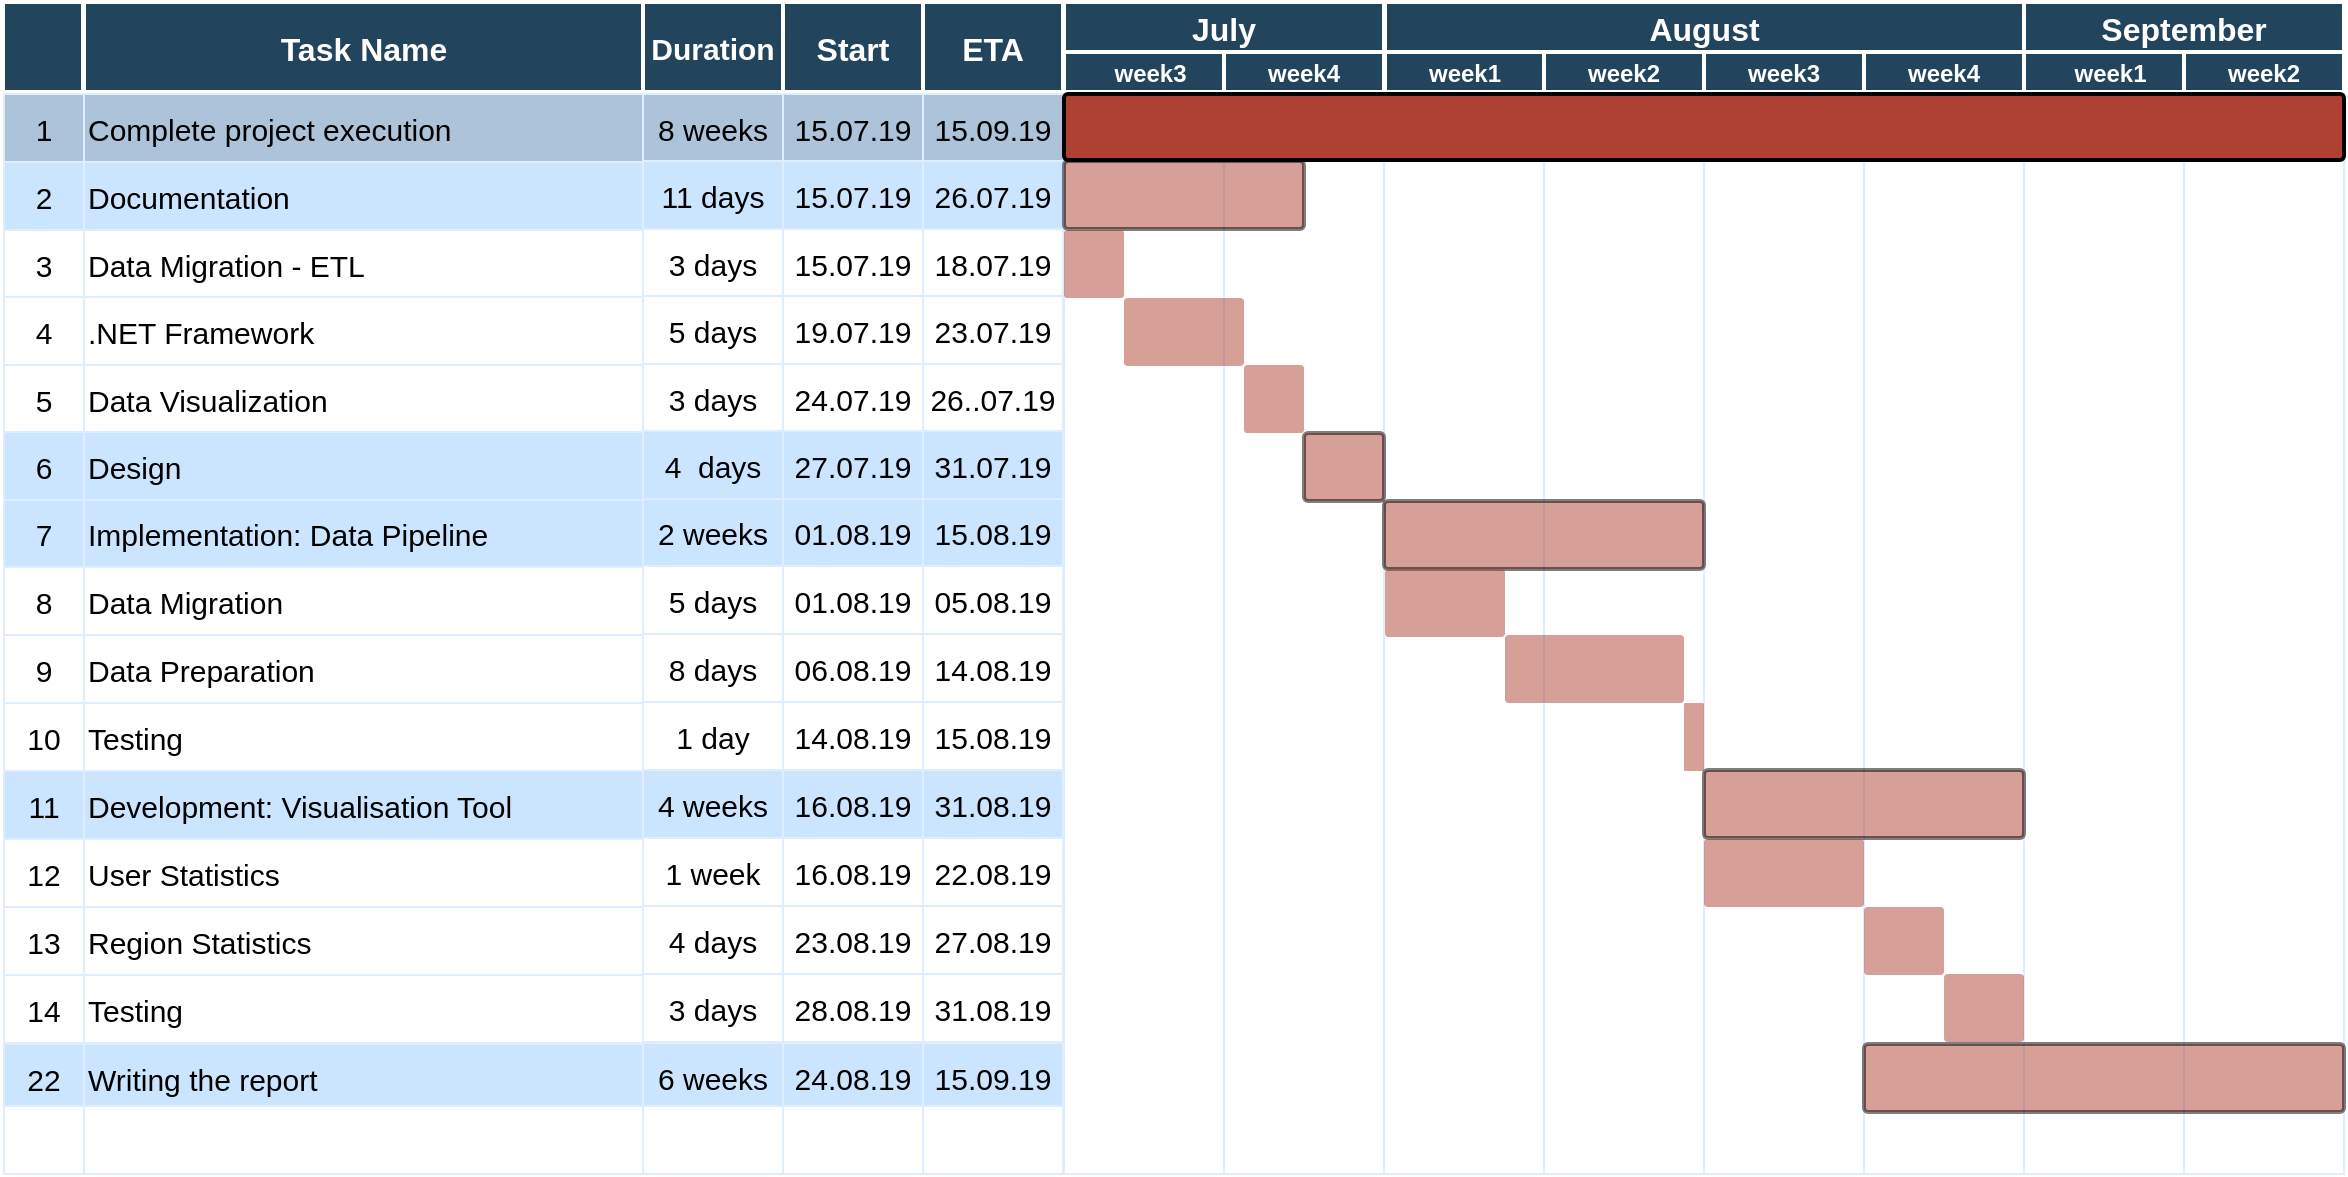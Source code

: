 <mxfile version="14.1.2" type="github">
  <diagram id="drVq_PaLE7wuNM3qGviF" name="Page-1">
    <mxGraphModel dx="1221" dy="645" grid="1" gridSize="10" guides="1" tooltips="1" connect="1" arrows="1" fold="1" page="1" pageScale="1" pageWidth="1100" pageHeight="850" math="0" shadow="0">
      <root>
        <mxCell id="0" />
        <mxCell id="1" parent="0" />
        <mxCell id="we7tyZnIPFZZJsoOy4wh-1" value="July" style="fillColor=#23445D;strokeColor=#FFFFFF;strokeWidth=2;fontColor=#FFFFFF;fontStyle=1;fontSize=16;" vertex="1" parent="1">
          <mxGeometry x="680" y="273" width="160" height="25" as="geometry" />
        </mxCell>
        <mxCell id="we7tyZnIPFZZJsoOy4wh-2" value="week3" style="fillColor=#23445D;strokeColor=#FFFFFF;strokeWidth=2;fontColor=#FFFFFF;fontStyle=1" vertex="1" parent="1">
          <mxGeometry x="680" y="298" width="86.5" height="20" as="geometry" />
        </mxCell>
        <mxCell id="we7tyZnIPFZZJsoOy4wh-3" value="week4" style="fillColor=#23445D;strokeColor=#FFFFFF;strokeWidth=2;fontColor=#FFFFFF;fontStyle=1" vertex="1" parent="1">
          <mxGeometry x="760.0" y="298" width="80" height="20" as="geometry" />
        </mxCell>
        <mxCell id="we7tyZnIPFZZJsoOy4wh-4" value="August" style="fillColor=#23445D;strokeColor=#FFFFFF;strokeWidth=2;fontColor=#FFFFFF;fontStyle=1;fontSize=16;" vertex="1" parent="1">
          <mxGeometry x="840.5" y="273" width="319.5" height="25" as="geometry" />
        </mxCell>
        <mxCell id="we7tyZnIPFZZJsoOy4wh-5" value="week1" style="fillColor=#23445D;strokeColor=#FFFFFF;strokeWidth=2;fontColor=#FFFFFF;fontStyle=1" vertex="1" parent="1">
          <mxGeometry x="840.5" y="298.0" width="80" height="20" as="geometry" />
        </mxCell>
        <mxCell id="we7tyZnIPFZZJsoOy4wh-6" value="week2" style="fillColor=#23445D;strokeColor=#FFFFFF;strokeWidth=2;fontColor=#FFFFFF;fontStyle=1" vertex="1" parent="1">
          <mxGeometry x="920.0" y="298.0" width="80" height="20" as="geometry" />
        </mxCell>
        <mxCell id="we7tyZnIPFZZJsoOy4wh-7" value="week3" style="fillColor=#23445D;strokeColor=#FFFFFF;strokeWidth=2;fontColor=#FFFFFF;fontStyle=1" vertex="1" parent="1">
          <mxGeometry x="1000.0" y="298.0" width="80" height="20" as="geometry" />
        </mxCell>
        <mxCell id="we7tyZnIPFZZJsoOy4wh-8" value="week4" style="fillColor=#23445D;strokeColor=#FFFFFF;strokeWidth=2;fontColor=#FFFFFF;fontStyle=1" vertex="1" parent="1">
          <mxGeometry x="1080" y="298" width="80" height="20" as="geometry" />
        </mxCell>
        <mxCell id="we7tyZnIPFZZJsoOy4wh-36" value="Task Name" style="fillColor=#23445D;strokeColor=#FFFFFF;strokeWidth=2;fontColor=#FFFFFF;fontStyle=1;fontSize=16;" vertex="1" parent="1">
          <mxGeometry x="190" y="273" width="280" height="45" as="geometry" />
        </mxCell>
        <mxCell id="we7tyZnIPFZZJsoOy4wh-37" value="" style="fillColor=#23445D;strokeColor=#FFFFFF;strokeWidth=2;fontColor=#FFFFFF;fontStyle=1" vertex="1" parent="1">
          <mxGeometry x="149.5" y="273" width="40" height="45" as="geometry" />
        </mxCell>
        <mxCell id="we7tyZnIPFZZJsoOy4wh-38" value="Duration" style="fillColor=#23445D;strokeColor=#FFFFFF;strokeWidth=2;fontColor=#FFFFFF;fontStyle=1;fontSize=15;" vertex="1" parent="1">
          <mxGeometry x="469.5" y="273" width="70" height="45" as="geometry" />
        </mxCell>
        <mxCell id="we7tyZnIPFZZJsoOy4wh-39" value="Start" style="fillColor=#23445D;strokeColor=#FFFFFF;strokeWidth=2;fontColor=#FFFFFF;fontStyle=1;fontSize=16;" vertex="1" parent="1">
          <mxGeometry x="539.5" y="273" width="70" height="45" as="geometry" />
        </mxCell>
        <mxCell id="we7tyZnIPFZZJsoOy4wh-40" value="ETA" style="fillColor=#23445D;strokeColor=#FFFFFF;strokeWidth=2;fontColor=#FFFFFF;fontStyle=1;fontSize=16;" vertex="1" parent="1">
          <mxGeometry x="609.5" y="273" width="70" height="45" as="geometry" />
        </mxCell>
        <mxCell id="we7tyZnIPFZZJsoOy4wh-41" value="1" style="strokeColor=#DEEDFF;fillColor=#ADC3D9;fontSize=15;fontFamily=Helvetica;" vertex="1" parent="1">
          <mxGeometry x="150" y="319" width="40" height="34" as="geometry" />
        </mxCell>
        <mxCell id="we7tyZnIPFZZJsoOy4wh-42" value="Complete project execution" style="align=left;strokeColor=#DEEDFF;fillColor=#ADC3D9;fontSize=15;fontFamily=Helvetica;" vertex="1" parent="1">
          <mxGeometry x="190" y="319" width="280" height="34" as="geometry" />
        </mxCell>
        <mxCell id="we7tyZnIPFZZJsoOy4wh-43" value="8 weeks" style="strokeColor=#DEEDFF;fillColor=#ADC3D9;fontSize=15;fontFamily=Helvetica;" vertex="1" parent="1">
          <mxGeometry x="469.5" y="319" width="70" height="34" as="geometry" />
        </mxCell>
        <mxCell id="we7tyZnIPFZZJsoOy4wh-44" value="15.07.19" style="strokeColor=#DEEDFF;fillColor=#ADC3D9;fontSize=15;fontFamily=Helvetica;" vertex="1" parent="1">
          <mxGeometry x="539.5" y="319" width="70" height="34" as="geometry" />
        </mxCell>
        <mxCell id="we7tyZnIPFZZJsoOy4wh-45" value="15.09.19" style="strokeColor=#DEEDFF;fillColor=#ADC3D9;fontSize=15;fontFamily=Helvetica;" vertex="1" parent="1">
          <mxGeometry x="609.5" y="319.0" width="70" height="34" as="geometry" />
        </mxCell>
        <mxCell id="we7tyZnIPFZZJsoOy4wh-46" value="2" style="strokeColor=#DEEDFF;fillColor=#CCE5FF;fontSize=15;fontFamily=Helvetica;" vertex="1" parent="1">
          <mxGeometry x="150.0" y="353" width="40" height="34" as="geometry" />
        </mxCell>
        <mxCell id="we7tyZnIPFZZJsoOy4wh-47" value="Documentation" style="align=left;strokeColor=#DEEDFF;fillColor=#CCE5FF;fontSize=15;fontFamily=Helvetica;" vertex="1" parent="1">
          <mxGeometry x="190.0" y="353" width="280" height="34" as="geometry" />
        </mxCell>
        <mxCell id="we7tyZnIPFZZJsoOy4wh-48" value="11 days" style="strokeColor=#DEEDFF;fillColor=#CCE5FF;fontSize=15;fontFamily=Helvetica;" vertex="1" parent="1">
          <mxGeometry x="469.5" y="352.5" width="70" height="34" as="geometry" />
        </mxCell>
        <mxCell id="we7tyZnIPFZZJsoOy4wh-49" value="15.07.19" style="strokeColor=#DEEDFF;fillColor=#CCE5FF;fontSize=15;fontFamily=Helvetica;" vertex="1" parent="1">
          <mxGeometry x="539.5" y="352.5" width="70" height="34" as="geometry" />
        </mxCell>
        <mxCell id="we7tyZnIPFZZJsoOy4wh-50" value="26.07.19" style="strokeColor=#DEEDFF;fillColor=#CCE5FF;fontSize=15;fontFamily=Helvetica;" vertex="1" parent="1">
          <mxGeometry x="609.5" y="352.5" width="70" height="34" as="geometry" />
        </mxCell>
        <mxCell id="we7tyZnIPFZZJsoOy4wh-51" value="3" style="strokeColor=#DEEDFF;fontSize=15;fontFamily=Helvetica;" vertex="1" parent="1">
          <mxGeometry x="150.0" y="387.0" width="40" height="34" as="geometry" />
        </mxCell>
        <mxCell id="we7tyZnIPFZZJsoOy4wh-52" value="Data Migration - ETL" style="align=left;strokeColor=#DEEDFF;fontSize=15;fontFamily=Helvetica;" vertex="1" parent="1">
          <mxGeometry x="190.0" y="387.0" width="280" height="34" as="geometry" />
        </mxCell>
        <mxCell id="we7tyZnIPFZZJsoOy4wh-53" value="3 days" style="strokeColor=#DEEDFF;fontSize=15;fontFamily=Helvetica;" vertex="1" parent="1">
          <mxGeometry x="469.5" y="386.5" width="70" height="34" as="geometry" />
        </mxCell>
        <mxCell id="we7tyZnIPFZZJsoOy4wh-54" value="15.07.19" style="strokeColor=#DEEDFF;fontSize=15;fontFamily=Helvetica;" vertex="1" parent="1">
          <mxGeometry x="539.5" y="386.5" width="70" height="34" as="geometry" />
        </mxCell>
        <mxCell id="we7tyZnIPFZZJsoOy4wh-55" value="18.07.19" style="strokeColor=#DEEDFF;fontSize=15;fontFamily=Helvetica;" vertex="1" parent="1">
          <mxGeometry x="609.5" y="386.5" width="70" height="34" as="geometry" />
        </mxCell>
        <mxCell id="we7tyZnIPFZZJsoOy4wh-56" value="4" style="strokeColor=#DEEDFF;fontSize=15;fontFamily=Helvetica;" vertex="1" parent="1">
          <mxGeometry x="150" y="420.5" width="40" height="34" as="geometry" />
        </mxCell>
        <mxCell id="we7tyZnIPFZZJsoOy4wh-57" value=".NET Framework" style="align=left;strokeColor=#DEEDFF;fontSize=15;fontFamily=Helvetica;" vertex="1" parent="1">
          <mxGeometry x="190" y="420.5" width="280" height="34" as="geometry" />
        </mxCell>
        <mxCell id="we7tyZnIPFZZJsoOy4wh-58" value="5 days" style="strokeColor=#DEEDFF;fontSize=15;fontFamily=Helvetica;" vertex="1" parent="1">
          <mxGeometry x="469.5" y="420" width="70" height="34" as="geometry" />
        </mxCell>
        <mxCell id="we7tyZnIPFZZJsoOy4wh-59" value="19.07.19" style="strokeColor=#DEEDFF;fontSize=15;fontFamily=Helvetica;" vertex="1" parent="1">
          <mxGeometry x="539.5" y="420" width="70" height="34" as="geometry" />
        </mxCell>
        <mxCell id="we7tyZnIPFZZJsoOy4wh-60" value="23.07.19" style="strokeColor=#DEEDFF;fontSize=15;fontFamily=Helvetica;" vertex="1" parent="1">
          <mxGeometry x="609.5" y="420.0" width="70" height="34" as="geometry" />
        </mxCell>
        <mxCell id="we7tyZnIPFZZJsoOy4wh-61" value="5" style="strokeColor=#DEEDFF;fontSize=15;fontFamily=Helvetica;" vertex="1" parent="1">
          <mxGeometry x="150.0" y="454.5" width="40" height="34" as="geometry" />
        </mxCell>
        <mxCell id="we7tyZnIPFZZJsoOy4wh-62" value="Data Visualization" style="align=left;strokeColor=#DEEDFF;fontSize=15;fontFamily=Helvetica;" vertex="1" parent="1">
          <mxGeometry x="190.0" y="454.5" width="280" height="34" as="geometry" />
        </mxCell>
        <mxCell id="we7tyZnIPFZZJsoOy4wh-63" value="3 days" style="strokeColor=#DEEDFF;fontSize=15;fontFamily=Helvetica;" vertex="1" parent="1">
          <mxGeometry x="469.5" y="454" width="70" height="34" as="geometry" />
        </mxCell>
        <mxCell id="we7tyZnIPFZZJsoOy4wh-64" value="24.07.19" style="strokeColor=#DEEDFF;fontSize=15;fontFamily=Helvetica;" vertex="1" parent="1">
          <mxGeometry x="539.5" y="454" width="70" height="34" as="geometry" />
        </mxCell>
        <mxCell id="we7tyZnIPFZZJsoOy4wh-65" value="26..07.19" style="strokeColor=#DEEDFF;fontSize=15;fontFamily=Helvetica;" vertex="1" parent="1">
          <mxGeometry x="609.5" y="454.0" width="70" height="34" as="geometry" />
        </mxCell>
        <mxCell id="we7tyZnIPFZZJsoOy4wh-66" value="7" style="strokeColor=#DEEDFF;fillColor=#CCE5FF;fontSize=15;fontFamily=Helvetica;" vertex="1" parent="1">
          <mxGeometry x="150.0" y="521.5" width="40" height="34" as="geometry" />
        </mxCell>
        <mxCell id="we7tyZnIPFZZJsoOy4wh-67" value="Implementation: Data Pipeline" style="align=left;strokeColor=#DEEDFF;fillColor=#CCE5FF;fontSize=15;fontFamily=Helvetica;" vertex="1" parent="1">
          <mxGeometry x="190.0" y="521.5" width="280" height="34" as="geometry" />
        </mxCell>
        <mxCell id="we7tyZnIPFZZJsoOy4wh-68" value="2 weeks" style="strokeColor=#DEEDFF;fillColor=#CCE5FF;fontSize=15;fontFamily=Helvetica;" vertex="1" parent="1">
          <mxGeometry x="469.5" y="521.0" width="70" height="34" as="geometry" />
        </mxCell>
        <mxCell id="we7tyZnIPFZZJsoOy4wh-69" value="01.08.19" style="strokeColor=#DEEDFF;fillColor=#CCE5FF;fontSize=15;fontFamily=Helvetica;" vertex="1" parent="1">
          <mxGeometry x="539.5" y="521.0" width="70" height="34" as="geometry" />
        </mxCell>
        <mxCell id="we7tyZnIPFZZJsoOy4wh-70" value="15.08.19" style="strokeColor=#DEEDFF;fillColor=#CCE5FF;fontSize=15;fontFamily=Helvetica;" vertex="1" parent="1">
          <mxGeometry x="609.5" y="521.0" width="70" height="34" as="geometry" />
        </mxCell>
        <mxCell id="we7tyZnIPFZZJsoOy4wh-71" value="8" style="strokeColor=#DEEDFF;fontSize=15;fontFamily=Helvetica;" vertex="1" parent="1">
          <mxGeometry x="150.0" y="555.5" width="40" height="34" as="geometry" />
        </mxCell>
        <mxCell id="we7tyZnIPFZZJsoOy4wh-72" value="Data Migration" style="align=left;strokeColor=#DEEDFF;fontSize=15;fontFamily=Helvetica;" vertex="1" parent="1">
          <mxGeometry x="190.0" y="555.5" width="280" height="34" as="geometry" />
        </mxCell>
        <mxCell id="we7tyZnIPFZZJsoOy4wh-73" value="5 days" style="strokeColor=#DEEDFF;fontSize=15;fontFamily=Helvetica;" vertex="1" parent="1">
          <mxGeometry x="469.5" y="555.0" width="70" height="34" as="geometry" />
        </mxCell>
        <mxCell id="we7tyZnIPFZZJsoOy4wh-74" value="01.08.19" style="strokeColor=#DEEDFF;fontSize=15;fontFamily=Helvetica;" vertex="1" parent="1">
          <mxGeometry x="539.5" y="555.0" width="70" height="34" as="geometry" />
        </mxCell>
        <mxCell id="we7tyZnIPFZZJsoOy4wh-75" value="05.08.19" style="strokeColor=#DEEDFF;fontSize=15;fontFamily=Helvetica;" vertex="1" parent="1">
          <mxGeometry x="609.5" y="555.0" width="70" height="34" as="geometry" />
        </mxCell>
        <mxCell id="we7tyZnIPFZZJsoOy4wh-76" value="9" style="strokeColor=#DEEDFF;fontSize=15;fontFamily=Helvetica;" vertex="1" parent="1">
          <mxGeometry x="150.0" y="589.5" width="40" height="34" as="geometry" />
        </mxCell>
        <mxCell id="we7tyZnIPFZZJsoOy4wh-77" value="Data Preparation" style="align=left;strokeColor=#DEEDFF;fontSize=15;fontFamily=Helvetica;" vertex="1" parent="1">
          <mxGeometry x="190.0" y="589.5" width="280" height="34" as="geometry" />
        </mxCell>
        <mxCell id="we7tyZnIPFZZJsoOy4wh-78" value="8 days" style="strokeColor=#DEEDFF;fontSize=15;fontFamily=Helvetica;" vertex="1" parent="1">
          <mxGeometry x="469.5" y="589.0" width="70" height="34" as="geometry" />
        </mxCell>
        <mxCell id="we7tyZnIPFZZJsoOy4wh-79" value="06.08.19" style="strokeColor=#DEEDFF;fontSize=15;fontFamily=Helvetica;" vertex="1" parent="1">
          <mxGeometry x="539.5" y="589.0" width="70" height="34" as="geometry" />
        </mxCell>
        <mxCell id="we7tyZnIPFZZJsoOy4wh-80" value="14.08.19" style="strokeColor=#DEEDFF;fontSize=15;fontFamily=Helvetica;" vertex="1" parent="1">
          <mxGeometry x="609.5" y="589.0" width="70" height="34" as="geometry" />
        </mxCell>
        <mxCell id="we7tyZnIPFZZJsoOy4wh-81" value="10" style="strokeColor=#DEEDFF;fontSize=15;fontFamily=Helvetica;" vertex="1" parent="1">
          <mxGeometry x="150.0" y="623.5" width="40" height="34" as="geometry" />
        </mxCell>
        <mxCell id="we7tyZnIPFZZJsoOy4wh-82" value="Testing" style="align=left;strokeColor=#DEEDFF;fontSize=15;fontFamily=Helvetica;" vertex="1" parent="1">
          <mxGeometry x="190.0" y="623.5" width="280" height="34" as="geometry" />
        </mxCell>
        <mxCell id="we7tyZnIPFZZJsoOy4wh-83" value="1 day" style="strokeColor=#DEEDFF;fontSize=15;fontFamily=Helvetica;" vertex="1" parent="1">
          <mxGeometry x="469.5" y="623.0" width="70" height="34" as="geometry" />
        </mxCell>
        <mxCell id="we7tyZnIPFZZJsoOy4wh-84" value="14.08.19" style="strokeColor=#DEEDFF;fontSize=15;fontFamily=Helvetica;" vertex="1" parent="1">
          <mxGeometry x="539.5" y="623.0" width="70" height="34" as="geometry" />
        </mxCell>
        <mxCell id="we7tyZnIPFZZJsoOy4wh-85" value="15.08.19" style="strokeColor=#DEEDFF;fontSize=15;fontFamily=Helvetica;" vertex="1" parent="1">
          <mxGeometry x="609.5" y="623.0" width="70" height="34" as="geometry" />
        </mxCell>
        <mxCell id="we7tyZnIPFZZJsoOy4wh-86" value="11" style="strokeColor=#DEEDFF;fillColor=#CCE5FF;fontSize=15;fontFamily=Helvetica;" vertex="1" parent="1">
          <mxGeometry x="150.0" y="657.5" width="40" height="34" as="geometry" />
        </mxCell>
        <mxCell id="we7tyZnIPFZZJsoOy4wh-87" value="Development: Visualisation Tool" style="align=left;strokeColor=#DEEDFF;fillColor=#CCE5FF;fontSize=15;fontFamily=Helvetica;" vertex="1" parent="1">
          <mxGeometry x="190.0" y="657.5" width="280" height="34" as="geometry" />
        </mxCell>
        <mxCell id="we7tyZnIPFZZJsoOy4wh-88" value="4 weeks" style="strokeColor=#DEEDFF;fillColor=#CCE5FF;fontSize=15;fontFamily=Helvetica;" vertex="1" parent="1">
          <mxGeometry x="469.5" y="657.0" width="70" height="34" as="geometry" />
        </mxCell>
        <mxCell id="we7tyZnIPFZZJsoOy4wh-89" value="16.08.19" style="strokeColor=#DEEDFF;fillColor=#CCE5FF;fontSize=15;fontFamily=Helvetica;" vertex="1" parent="1">
          <mxGeometry x="539.5" y="657.0" width="70" height="34" as="geometry" />
        </mxCell>
        <mxCell id="we7tyZnIPFZZJsoOy4wh-90" value="31.08.19" style="strokeColor=#DEEDFF;fillColor=#CCE5FF;fontSize=15;fontFamily=Helvetica;" vertex="1" parent="1">
          <mxGeometry x="609.5" y="657.0" width="70" height="34" as="geometry" />
        </mxCell>
        <mxCell id="we7tyZnIPFZZJsoOy4wh-91" value="12" style="strokeColor=#DEEDFF;fontSize=15;fontFamily=Helvetica;" vertex="1" parent="1">
          <mxGeometry x="150.0" y="691.5" width="40" height="34" as="geometry" />
        </mxCell>
        <mxCell id="we7tyZnIPFZZJsoOy4wh-92" value="User Statistics" style="align=left;strokeColor=#DEEDFF;fontSize=15;fontFamily=Helvetica;" vertex="1" parent="1">
          <mxGeometry x="190.0" y="691.5" width="280" height="34" as="geometry" />
        </mxCell>
        <mxCell id="we7tyZnIPFZZJsoOy4wh-93" value="1 week" style="strokeColor=#DEEDFF;fontSize=15;fontFamily=Helvetica;" vertex="1" parent="1">
          <mxGeometry x="469.5" y="691.0" width="70" height="34" as="geometry" />
        </mxCell>
        <mxCell id="we7tyZnIPFZZJsoOy4wh-94" value="16.08.19" style="strokeColor=#DEEDFF;fontSize=15;fontFamily=Helvetica;" vertex="1" parent="1">
          <mxGeometry x="539.5" y="691.0" width="70" height="34" as="geometry" />
        </mxCell>
        <mxCell id="we7tyZnIPFZZJsoOy4wh-95" value="22.08.19" style="strokeColor=#DEEDFF;fontSize=15;fontFamily=Helvetica;" vertex="1" parent="1">
          <mxGeometry x="609.5" y="691.0" width="70" height="34" as="geometry" />
        </mxCell>
        <mxCell id="we7tyZnIPFZZJsoOy4wh-96" value="13" style="strokeColor=#DEEDFF;fontSize=15;fontFamily=Helvetica;" vertex="1" parent="1">
          <mxGeometry x="150.0" y="725.5" width="40" height="34" as="geometry" />
        </mxCell>
        <mxCell id="we7tyZnIPFZZJsoOy4wh-97" value="Region Statistics" style="align=left;strokeColor=#DEEDFF;fontSize=15;fontFamily=Helvetica;" vertex="1" parent="1">
          <mxGeometry x="190.0" y="725.5" width="280" height="34" as="geometry" />
        </mxCell>
        <mxCell id="we7tyZnIPFZZJsoOy4wh-98" value="4 days" style="strokeColor=#DEEDFF;fontSize=15;fontFamily=Helvetica;" vertex="1" parent="1">
          <mxGeometry x="469.5" y="725.0" width="70" height="34" as="geometry" />
        </mxCell>
        <mxCell id="we7tyZnIPFZZJsoOy4wh-99" value="23.08.19" style="strokeColor=#DEEDFF;fontSize=15;fontFamily=Helvetica;" vertex="1" parent="1">
          <mxGeometry x="539.5" y="725.0" width="70" height="34" as="geometry" />
        </mxCell>
        <mxCell id="we7tyZnIPFZZJsoOy4wh-100" value="27.08.19" style="strokeColor=#DEEDFF;fontSize=15;fontFamily=Helvetica;" vertex="1" parent="1">
          <mxGeometry x="609.5" y="725.0" width="70" height="34" as="geometry" />
        </mxCell>
        <mxCell id="we7tyZnIPFZZJsoOy4wh-101" value="14" style="strokeColor=#DEEDFF;fontSize=15;fontFamily=Helvetica;" vertex="1" parent="1">
          <mxGeometry x="150.0" y="759.5" width="40" height="34" as="geometry" />
        </mxCell>
        <mxCell id="we7tyZnIPFZZJsoOy4wh-102" value="Testing" style="align=left;strokeColor=#DEEDFF;fontSize=15;fontFamily=Helvetica;" vertex="1" parent="1">
          <mxGeometry x="190.0" y="759.5" width="280" height="34" as="geometry" />
        </mxCell>
        <mxCell id="we7tyZnIPFZZJsoOy4wh-103" value="3 days" style="strokeColor=#DEEDFF;fontSize=15;fontFamily=Helvetica;" vertex="1" parent="1">
          <mxGeometry x="469.5" y="759.0" width="70" height="34" as="geometry" />
        </mxCell>
        <mxCell id="we7tyZnIPFZZJsoOy4wh-104" value="28.08.19" style="strokeColor=#DEEDFF;fontSize=15;fontFamily=Helvetica;" vertex="1" parent="1">
          <mxGeometry x="539.5" y="759.0" width="70" height="34" as="geometry" />
        </mxCell>
        <mxCell id="we7tyZnIPFZZJsoOy4wh-105" value="31.08.19" style="strokeColor=#DEEDFF;fontSize=15;fontFamily=Helvetica;" vertex="1" parent="1">
          <mxGeometry x="609.5" y="759.0" width="70" height="34" as="geometry" />
        </mxCell>
        <mxCell id="we7tyZnIPFZZJsoOy4wh-141" value="22" style="strokeColor=#DEEDFF;fillColor=#CCE5FF;fontSize=15;fontFamily=Helvetica;" vertex="1" parent="1">
          <mxGeometry x="150.0" y="794.0" width="40" height="34" as="geometry" />
        </mxCell>
        <mxCell id="we7tyZnIPFZZJsoOy4wh-142" value="Writing the report" style="align=left;strokeColor=#DEEDFF;fillColor=#CCE5FF;fontSize=15;fontFamily=Helvetica;" vertex="1" parent="1">
          <mxGeometry x="190.0" y="794.0" width="280" height="34" as="geometry" />
        </mxCell>
        <mxCell id="we7tyZnIPFZZJsoOy4wh-143" value="6 weeks" style="strokeColor=#DEEDFF;fillColor=#CCE5FF;fontSize=15;fontFamily=Helvetica;" vertex="1" parent="1">
          <mxGeometry x="469.5" y="793.5" width="70" height="34" as="geometry" />
        </mxCell>
        <mxCell id="we7tyZnIPFZZJsoOy4wh-144" value="24.08.19" style="strokeColor=#DEEDFF;fillColor=#CCE5FF;fontSize=15;fontFamily=Helvetica;" vertex="1" parent="1">
          <mxGeometry x="539.5" y="793.5" width="70" height="34" as="geometry" />
        </mxCell>
        <mxCell id="we7tyZnIPFZZJsoOy4wh-145" value="15.09.19" style="strokeColor=#DEEDFF;fillColor=#CCE5FF;fontSize=15;fontFamily=Helvetica;" vertex="1" parent="1">
          <mxGeometry x="609.5" y="793.5" width="70" height="34" as="geometry" />
        </mxCell>
        <mxCell id="we7tyZnIPFZZJsoOy4wh-146" value="" style="strokeColor=#DEEDFF;fontSize=15;fontFamily=Helvetica;" vertex="1" parent="1">
          <mxGeometry x="150.0" y="825.0" width="40" height="34" as="geometry" />
        </mxCell>
        <mxCell id="we7tyZnIPFZZJsoOy4wh-147" value="" style="align=left;strokeColor=#DEEDFF;fontSize=15;fontFamily=Helvetica;" vertex="1" parent="1">
          <mxGeometry x="190.0" y="825.0" width="280" height="34" as="geometry" />
        </mxCell>
        <mxCell id="we7tyZnIPFZZJsoOy4wh-148" value="" style="strokeColor=#DEEDFF;fontSize=15;fontFamily=Helvetica;" vertex="1" parent="1">
          <mxGeometry x="469.5" y="825" width="70" height="34" as="geometry" />
        </mxCell>
        <mxCell id="we7tyZnIPFZZJsoOy4wh-149" value="" style="strokeColor=#DEEDFF;fontSize=15;fontFamily=Helvetica;" vertex="1" parent="1">
          <mxGeometry x="539.5" y="825" width="70" height="34" as="geometry" />
        </mxCell>
        <mxCell id="we7tyZnIPFZZJsoOy4wh-150" value="" style="strokeColor=#DEEDFF;fontSize=15;fontFamily=Helvetica;" vertex="1" parent="1">
          <mxGeometry x="609.5" y="825" width="70" height="34" as="geometry" />
        </mxCell>
        <mxCell id="we7tyZnIPFZZJsoOy4wh-151" value="6" style="strokeColor=#DEEDFF;fillColor=#CCE5FF;fontSize=15;fontFamily=Helvetica;" vertex="1" parent="1">
          <mxGeometry x="150.0" y="488.0" width="40" height="34" as="geometry" />
        </mxCell>
        <mxCell id="we7tyZnIPFZZJsoOy4wh-152" value="Design" style="align=left;strokeColor=#DEEDFF;fillColor=#CCE5FF;fontSize=15;fontFamily=Helvetica;" vertex="1" parent="1">
          <mxGeometry x="190.0" y="488.0" width="280" height="34" as="geometry" />
        </mxCell>
        <mxCell id="we7tyZnIPFZZJsoOy4wh-153" value="4  days" style="strokeColor=#DEEDFF;fillColor=#CCE5FF;fontSize=15;fontFamily=Helvetica;" vertex="1" parent="1">
          <mxGeometry x="469.5" y="487.5" width="70" height="34" as="geometry" />
        </mxCell>
        <mxCell id="we7tyZnIPFZZJsoOy4wh-154" value="27.07.19" style="strokeColor=#DEEDFF;fillColor=#CCE5FF;fontSize=15;fontFamily=Helvetica;" vertex="1" parent="1">
          <mxGeometry x="539.5" y="487.5" width="70" height="34" as="geometry" />
        </mxCell>
        <mxCell id="we7tyZnIPFZZJsoOy4wh-155" value="31.07.19" style="strokeColor=#DEEDFF;fillColor=#CCE5FF;fontSize=15;fontFamily=Helvetica;" vertex="1" parent="1">
          <mxGeometry x="609.5" y="487.5" width="70" height="34" as="geometry" />
        </mxCell>
        <mxCell id="we7tyZnIPFZZJsoOy4wh-156" value="" style="strokeColor=#DEEDFF" vertex="1" parent="1">
          <mxGeometry x="680" y="319" width="80" height="540" as="geometry" />
        </mxCell>
        <mxCell id="we7tyZnIPFZZJsoOy4wh-157" value="" style="strokeColor=#DEEDFF" vertex="1" parent="1">
          <mxGeometry x="760.0" y="319" width="80" height="540" as="geometry" />
        </mxCell>
        <mxCell id="we7tyZnIPFZZJsoOy4wh-158" value="" style="strokeColor=#DEEDFF" vertex="1" parent="1">
          <mxGeometry x="840.0" y="319" width="80" height="540" as="geometry" />
        </mxCell>
        <mxCell id="we7tyZnIPFZZJsoOy4wh-159" value="" style="strokeColor=#DEEDFF" vertex="1" parent="1">
          <mxGeometry x="920.0" y="319" width="80" height="540" as="geometry" />
        </mxCell>
        <mxCell id="we7tyZnIPFZZJsoOy4wh-160" value="" style="strokeColor=#DEEDFF" vertex="1" parent="1">
          <mxGeometry x="1000.0" y="319" width="80" height="540" as="geometry" />
        </mxCell>
        <mxCell id="we7tyZnIPFZZJsoOy4wh-161" value="" style="strokeColor=#DEEDFF" vertex="1" parent="1">
          <mxGeometry x="1080" y="319" width="80" height="540" as="geometry" />
        </mxCell>
        <mxCell id="we7tyZnIPFZZJsoOy4wh-185" value="" style="shape=mxgraph.flowchart.process;fillColor=#AE4132;strokeColor=#000000;strokeWidth=2;opacity=50" vertex="1" parent="1">
          <mxGeometry x="680" y="352.5" width="120" height="34" as="geometry" />
        </mxCell>
        <mxCell id="we7tyZnIPFZZJsoOy4wh-186" value="" style="shape=mxgraph.flowchart.process;fillColor=#AE4132;strokeWidth=2;opacity=50;strokeColor=none;" vertex="1" parent="1">
          <mxGeometry x="680" y="387" width="30" height="34" as="geometry" />
        </mxCell>
        <mxCell id="we7tyZnIPFZZJsoOy4wh-187" value="" style="shape=mxgraph.flowchart.process;fillColor=#AE4132;strokeWidth=2;opacity=50;strokeColor=none;" vertex="1" parent="1">
          <mxGeometry x="710" y="421" width="60" height="34" as="geometry" />
        </mxCell>
        <mxCell id="we7tyZnIPFZZJsoOy4wh-210" value="" style="shape=mxgraph.flowchart.process;fillColor=#AE4132;strokeWidth=2;opacity=50;strokeColor=none;" vertex="1" parent="1">
          <mxGeometry x="770" y="454.5" width="30" height="34" as="geometry" />
        </mxCell>
        <mxCell id="we7tyZnIPFZZJsoOy4wh-211" value="" style="shape=mxgraph.flowchart.process;fillColor=#AE4132;strokeColor=#000000;strokeWidth=2;opacity=50" vertex="1" parent="1">
          <mxGeometry x="800" y="488.5" width="40" height="34" as="geometry" />
        </mxCell>
        <mxCell id="we7tyZnIPFZZJsoOy4wh-213" value="September" style="fillColor=#23445D;strokeColor=#FFFFFF;strokeWidth=2;fontColor=#FFFFFF;fontStyle=1;fontSize=16;" vertex="1" parent="1">
          <mxGeometry x="1160" y="273" width="160" height="25" as="geometry" />
        </mxCell>
        <mxCell id="we7tyZnIPFZZJsoOy4wh-214" value="week1" style="fillColor=#23445D;strokeColor=#FFFFFF;strokeWidth=2;fontColor=#FFFFFF;fontStyle=1" vertex="1" parent="1">
          <mxGeometry x="1160" y="298" width="86.5" height="20" as="geometry" />
        </mxCell>
        <mxCell id="we7tyZnIPFZZJsoOy4wh-215" value="week2" style="fillColor=#23445D;strokeColor=#FFFFFF;strokeWidth=2;fontColor=#FFFFFF;fontStyle=1" vertex="1" parent="1">
          <mxGeometry x="1240.0" y="298" width="80" height="20" as="geometry" />
        </mxCell>
        <mxCell id="we7tyZnIPFZZJsoOy4wh-216" value="" style="strokeColor=#DEEDFF" vertex="1" parent="1">
          <mxGeometry x="1160" y="319" width="80" height="540" as="geometry" />
        </mxCell>
        <mxCell id="we7tyZnIPFZZJsoOy4wh-217" value="" style="strokeColor=#DEEDFF" vertex="1" parent="1">
          <mxGeometry x="1240.0" y="319" width="80" height="540" as="geometry" />
        </mxCell>
        <mxCell id="we7tyZnIPFZZJsoOy4wh-184" value="" style="shape=mxgraph.flowchart.process;fillColor=#AE4132;strokeColor=#000000;strokeWidth=2;opacity=100" vertex="1" parent="1">
          <mxGeometry x="680" y="319" width="640" height="33" as="geometry" />
        </mxCell>
        <mxCell id="we7tyZnIPFZZJsoOy4wh-212" value="" style="shape=mxgraph.flowchart.process;fillColor=#AE4132;strokeColor=#000000;strokeWidth=2;opacity=50" vertex="1" parent="1">
          <mxGeometry x="1080" y="794" width="240" height="34" as="geometry" />
        </mxCell>
        <mxCell id="we7tyZnIPFZZJsoOy4wh-223" value="" style="shape=mxgraph.flowchart.process;fillColor=#AE4132;strokeColor=#000000;strokeWidth=2;opacity=50" vertex="1" parent="1">
          <mxGeometry x="840" y="522.5" width="160" height="34" as="geometry" />
        </mxCell>
        <mxCell id="we7tyZnIPFZZJsoOy4wh-224" value="" style="shape=mxgraph.flowchart.process;fillColor=#AE4132;strokeColor=#000000;strokeWidth=2;opacity=50" vertex="1" parent="1">
          <mxGeometry x="1000" y="657" width="160" height="34" as="geometry" />
        </mxCell>
        <mxCell id="we7tyZnIPFZZJsoOy4wh-226" value="" style="shape=mxgraph.flowchart.process;fillColor=#AE4132;strokeWidth=2;opacity=50;strokeColor=none;" vertex="1" parent="1">
          <mxGeometry x="840.5" y="556.5" width="60" height="34" as="geometry" />
        </mxCell>
        <mxCell id="we7tyZnIPFZZJsoOy4wh-227" value="" style="shape=mxgraph.flowchart.process;fillColor=#AE4132;strokeWidth=2;opacity=50;strokeColor=none;" vertex="1" parent="1">
          <mxGeometry x="900.5" y="589.5" width="89.5" height="34" as="geometry" />
        </mxCell>
        <mxCell id="we7tyZnIPFZZJsoOy4wh-228" value="" style="shape=mxgraph.flowchart.process;fillColor=#AE4132;strokeWidth=2;opacity=50;strokeColor=none;" vertex="1" parent="1">
          <mxGeometry x="990" y="623.5" width="10" height="34" as="geometry" />
        </mxCell>
        <mxCell id="we7tyZnIPFZZJsoOy4wh-229" value="" style="shape=mxgraph.flowchart.process;fillColor=#AE4132;strokeWidth=2;opacity=50;strokeColor=none;" vertex="1" parent="1">
          <mxGeometry x="1000" y="691.5" width="80" height="34" as="geometry" />
        </mxCell>
        <mxCell id="we7tyZnIPFZZJsoOy4wh-230" value="" style="shape=mxgraph.flowchart.process;fillColor=#AE4132;strokeWidth=2;opacity=50;strokeColor=none;" vertex="1" parent="1">
          <mxGeometry x="1080" y="725.5" width="40" height="34" as="geometry" />
        </mxCell>
        <mxCell id="we7tyZnIPFZZJsoOy4wh-231" value="" style="shape=mxgraph.flowchart.process;fillColor=#AE4132;strokeWidth=2;opacity=50;strokeColor=none;" vertex="1" parent="1">
          <mxGeometry x="1120" y="759" width="40" height="34" as="geometry" />
        </mxCell>
      </root>
    </mxGraphModel>
  </diagram>
</mxfile>
